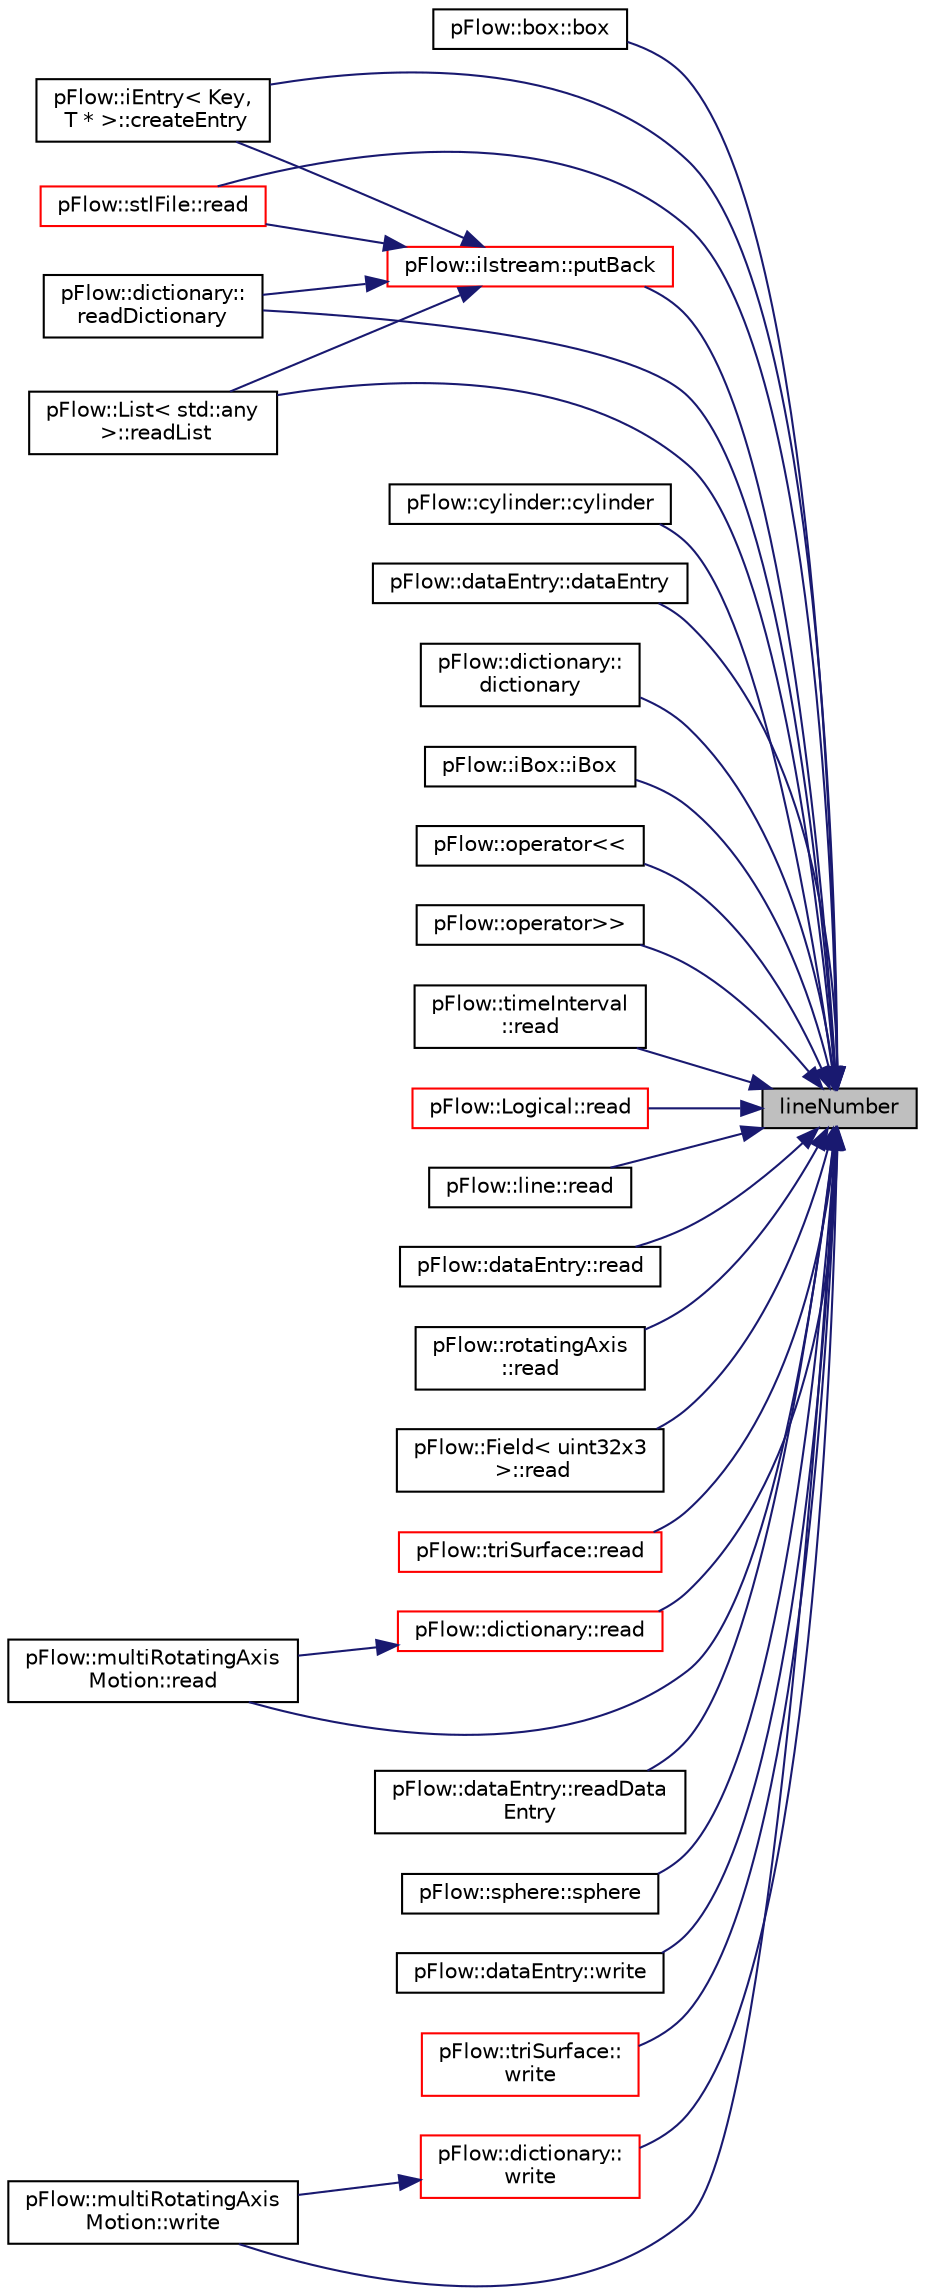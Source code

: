 digraph "lineNumber"
{
 // LATEX_PDF_SIZE
  edge [fontname="Helvetica",fontsize="10",labelfontname="Helvetica",labelfontsize="10"];
  node [fontname="Helvetica",fontsize="10",shape=record];
  rankdir="RL";
  Node1 [label="lineNumber",height=0.2,width=0.4,color="black", fillcolor="grey75", style="filled", fontcolor="black",tooltip="Const access to the current stream line number."];
  Node1 -> Node2 [dir="back",color="midnightblue",fontsize="10",style="solid",fontname="Helvetica"];
  Node2 [label="pFlow::box::box",height=0.2,width=0.4,color="black", fillcolor="white", style="filled",URL="$classpFlow_1_1box.html#afbef9cd91fe90a1d98d27735f6045769",tooltip=" "];
  Node1 -> Node3 [dir="back",color="midnightblue",fontsize="10",style="solid",fontname="Helvetica"];
  Node3 [label="pFlow::iEntry\< Key,\l T * \>::createEntry",height=0.2,width=0.4,color="black", fillcolor="white", style="filled",URL="$classpFlow_1_1iEntry.html#a133f34e170bc1f28e7439fe87043ce2f",tooltip="create an entry (dataEntry or dictionary) from stream"];
  Node1 -> Node4 [dir="back",color="midnightblue",fontsize="10",style="solid",fontname="Helvetica"];
  Node4 [label="pFlow::cylinder::cylinder",height=0.2,width=0.4,color="black", fillcolor="white", style="filled",URL="$classpFlow_1_1cylinder.html#a6f4f6dc4ed761ed37b22c8c7cd549a96",tooltip=" "];
  Node1 -> Node5 [dir="back",color="midnightblue",fontsize="10",style="solid",fontname="Helvetica"];
  Node5 [label="pFlow::dataEntry::dataEntry",height=0.2,width=0.4,color="black", fillcolor="white", style="filled",URL="$classpFlow_1_1dataEntry.html#a9ab8c2767c7e28e08d2cfa1dd6320794",tooltip=" "];
  Node1 -> Node6 [dir="back",color="midnightblue",fontsize="10",style="solid",fontname="Helvetica"];
  Node6 [label="pFlow::dictionary::\ldictionary",height=0.2,width=0.4,color="black", fillcolor="white", style="filled",URL="$classpFlow_1_1dictionary.html#a5de3e57e04d59bc11f6c540fa5e84ea2",tooltip="construct a dictionary with name and read it from file"];
  Node1 -> Node7 [dir="back",color="midnightblue",fontsize="10",style="solid",fontname="Helvetica"];
  Node7 [label="pFlow::iBox::iBox",height=0.2,width=0.4,color="black", fillcolor="white", style="filled",URL="$classpFlow_1_1iBox.html#aa7fff19cac1a58f5846ababa9b4f6eb9",tooltip=" "];
  Node1 -> Node8 [dir="back",color="midnightblue",fontsize="10",style="solid",fontname="Helvetica"];
  Node8 [label="pFlow::operator\<\<",height=0.2,width=0.4,color="black", fillcolor="white", style="filled",URL="$namespacepFlow.html#a63020ca8921f158ecf170927eca89ca5",tooltip=" "];
  Node1 -> Node9 [dir="back",color="midnightblue",fontsize="10",style="solid",fontname="Helvetica"];
  Node9 [label="pFlow::operator\>\>",height=0.2,width=0.4,color="black", fillcolor="white", style="filled",URL="$namespacepFlow.html#a8c42fb1d53ea4c2ca6ce70cc75d244e4",tooltip=" "];
  Node1 -> Node10 [dir="back",color="midnightblue",fontsize="10",style="solid",fontname="Helvetica"];
  Node10 [label="pFlow::iIstream::putBack",height=0.2,width=0.4,color="red", fillcolor="white", style="filled",URL="$classpFlow_1_1iIstream.html#aeecefbf648ad32c20134e67c4fa35597",tooltip="Put back token Only a single put back is permitted."];
  Node10 -> Node3 [dir="back",color="midnightblue",fontsize="10",style="solid",fontname="Helvetica"];
  Node10 -> Node11 [dir="back",color="midnightblue",fontsize="10",style="solid",fontname="Helvetica"];
  Node11 [label="pFlow::stlFile::read",height=0.2,width=0.4,color="red", fillcolor="white", style="filled",URL="$classpFlow_1_1stlFile.html#af816873151ddb0126e98bb2f914d8ed5",tooltip=" "];
  Node10 -> Node20 [dir="back",color="midnightblue",fontsize="10",style="solid",fontname="Helvetica"];
  Node20 [label="pFlow::dictionary::\lreadDictionary",height=0.2,width=0.4,color="black", fillcolor="white", style="filled",URL="$classpFlow_1_1dictionary.html#a8943dec8dd658ffb5d0c1da773f37d9d",tooltip="read dictionary from stream - without keyword"];
  Node10 -> Node21 [dir="back",color="midnightblue",fontsize="10",style="solid",fontname="Helvetica"];
  Node21 [label="pFlow::List\< std::any\l \>::readList",height=0.2,width=0.4,color="black", fillcolor="white", style="filled",URL="$classpFlow_1_1List.html#a18b6e40e2e0511b836d16ae0e7ecf061",tooltip=" "];
  Node1 -> Node23 [dir="back",color="midnightblue",fontsize="10",style="solid",fontname="Helvetica"];
  Node23 [label="pFlow::timeInterval\l::read",height=0.2,width=0.4,color="black", fillcolor="white", style="filled",URL="$classpFlow_1_1timeInterval.html#ae1d42751915e8566dac19658cc498ffa",tooltip=" "];
  Node1 -> Node11 [dir="back",color="midnightblue",fontsize="10",style="solid",fontname="Helvetica"];
  Node1 -> Node24 [dir="back",color="midnightblue",fontsize="10",style="solid",fontname="Helvetica"];
  Node24 [label="pFlow::Logical::read",height=0.2,width=0.4,color="red", fillcolor="white", style="filled",URL="$classpFlow_1_1Logical.html#aff8e92ab47032ae811d1271161cb9b22",tooltip=" "];
  Node1 -> Node26 [dir="back",color="midnightblue",fontsize="10",style="solid",fontname="Helvetica"];
  Node26 [label="pFlow::line::read",height=0.2,width=0.4,color="black", fillcolor="white", style="filled",URL="$classpFlow_1_1line.html#ae1d42751915e8566dac19658cc498ffa",tooltip=" "];
  Node1 -> Node27 [dir="back",color="midnightblue",fontsize="10",style="solid",fontname="Helvetica"];
  Node27 [label="pFlow::dataEntry::read",height=0.2,width=0.4,color="black", fillcolor="white", style="filled",URL="$classpFlow_1_1dataEntry.html#aff8e92ab47032ae811d1271161cb9b22",tooltip="read from stream"];
  Node1 -> Node28 [dir="back",color="midnightblue",fontsize="10",style="solid",fontname="Helvetica"];
  Node28 [label="pFlow::rotatingAxis\l::read",height=0.2,width=0.4,color="black", fillcolor="white", style="filled",URL="$classpFlow_1_1rotatingAxis.html#ae1d42751915e8566dac19658cc498ffa",tooltip="Read from input stream is."];
  Node1 -> Node29 [dir="back",color="midnightblue",fontsize="10",style="solid",fontname="Helvetica"];
  Node29 [label="pFlow::Field\< uint32x3\l \>::read",height=0.2,width=0.4,color="black", fillcolor="white", style="filled",URL="$classpFlow_1_1Field.html#aff8e92ab47032ae811d1271161cb9b22",tooltip=" "];
  Node1 -> Node30 [dir="back",color="midnightblue",fontsize="10",style="solid",fontname="Helvetica"];
  Node30 [label="pFlow::triSurface::read",height=0.2,width=0.4,color="red", fillcolor="white", style="filled",URL="$classpFlow_1_1triSurface.html#a1c713f45ca620694735a6a21959cc408",tooltip=" "];
  Node1 -> Node34 [dir="back",color="midnightblue",fontsize="10",style="solid",fontname="Helvetica"];
  Node34 [label="pFlow::multiRotatingAxis\lMotion::read",height=0.2,width=0.4,color="black", fillcolor="white", style="filled",URL="$classpFlow_1_1multiRotatingAxisMotion.html#aff8e92ab47032ae811d1271161cb9b22",tooltip="Read from input stream is."];
  Node1 -> Node35 [dir="back",color="midnightblue",fontsize="10",style="solid",fontname="Helvetica"];
  Node35 [label="pFlow::dictionary::read",height=0.2,width=0.4,color="red", fillcolor="white", style="filled",URL="$classpFlow_1_1dictionary.html#a8148f2b6c694e069c67183105cf17ce4",tooltip="read from stream"];
  Node35 -> Node34 [dir="back",color="midnightblue",fontsize="10",style="solid",fontname="Helvetica"];
  Node1 -> Node37 [dir="back",color="midnightblue",fontsize="10",style="solid",fontname="Helvetica"];
  Node37 [label="pFlow::dataEntry::readData\lEntry",height=0.2,width=0.4,color="black", fillcolor="white", style="filled",URL="$classpFlow_1_1dataEntry.html#a12a2f078710c7419e84afd6cdd58ac70",tooltip="read dataEntry from stream"];
  Node1 -> Node20 [dir="back",color="midnightblue",fontsize="10",style="solid",fontname="Helvetica"];
  Node1 -> Node21 [dir="back",color="midnightblue",fontsize="10",style="solid",fontname="Helvetica"];
  Node1 -> Node38 [dir="back",color="midnightblue",fontsize="10",style="solid",fontname="Helvetica"];
  Node38 [label="pFlow::sphere::sphere",height=0.2,width=0.4,color="black", fillcolor="white", style="filled",URL="$classpFlow_1_1sphere.html#a95b6dbeccc5693a32177ec7976e31838",tooltip=" "];
  Node1 -> Node39 [dir="back",color="midnightblue",fontsize="10",style="solid",fontname="Helvetica"];
  Node39 [label="pFlow::dataEntry::write",height=0.2,width=0.4,color="black", fillcolor="white", style="filled",URL="$classpFlow_1_1dataEntry.html#a6a40de4ceed55b2f78cf3027739dfd91",tooltip="write to stream"];
  Node1 -> Node40 [dir="back",color="midnightblue",fontsize="10",style="solid",fontname="Helvetica"];
  Node40 [label="pFlow::triSurface::\lwrite",height=0.2,width=0.4,color="red", fillcolor="white", style="filled",URL="$classpFlow_1_1triSurface.html#ab3738b20dfa25d66228f6a7571d97aa0",tooltip=" "];
  Node1 -> Node45 [dir="back",color="midnightblue",fontsize="10",style="solid",fontname="Helvetica"];
  Node45 [label="pFlow::multiRotatingAxis\lMotion::write",height=0.2,width=0.4,color="black", fillcolor="white", style="filled",URL="$classpFlow_1_1multiRotatingAxisMotion.html#a6a40de4ceed55b2f78cf3027739dfd91",tooltip="Write to output stream os."];
  Node1 -> Node46 [dir="back",color="midnightblue",fontsize="10",style="solid",fontname="Helvetica"];
  Node46 [label="pFlow::dictionary::\lwrite",height=0.2,width=0.4,color="red", fillcolor="white", style="filled",URL="$classpFlow_1_1dictionary.html#aac753ee6ead0ddcdfb9e74f169c6bcec",tooltip="write to stream"];
  Node46 -> Node45 [dir="back",color="midnightblue",fontsize="10",style="solid",fontname="Helvetica"];
}
